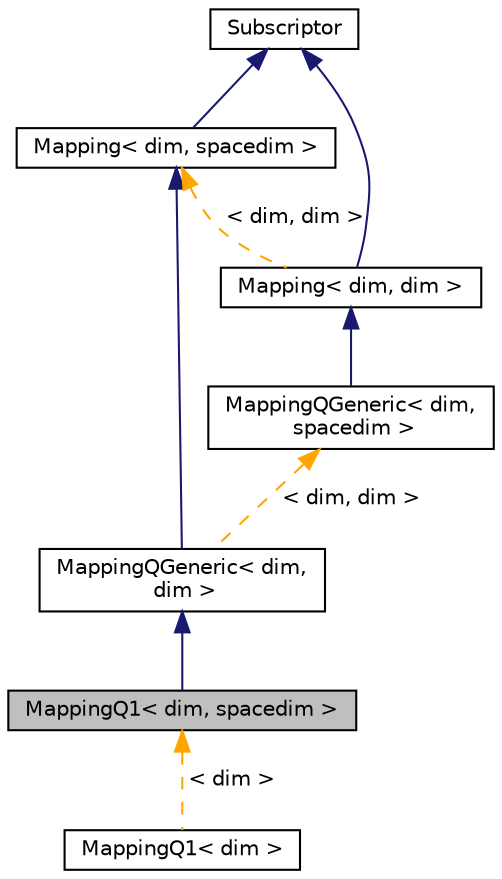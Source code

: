 digraph "MappingQ1&lt; dim, spacedim &gt;"
{
 // LATEX_PDF_SIZE
  edge [fontname="Helvetica",fontsize="10",labelfontname="Helvetica",labelfontsize="10"];
  node [fontname="Helvetica",fontsize="10",shape=record];
  Node1 [label="MappingQ1\< dim, spacedim \>",height=0.2,width=0.4,color="black", fillcolor="grey75", style="filled", fontcolor="black",tooltip=" "];
  Node2 -> Node1 [dir="back",color="midnightblue",fontsize="10",style="solid",fontname="Helvetica"];
  Node2 [label="MappingQGeneric\< dim,\l dim \>",height=0.2,width=0.4,color="black", fillcolor="white", style="filled",URL="$classMappingQGeneric.html",tooltip=" "];
  Node3 -> Node2 [dir="back",color="midnightblue",fontsize="10",style="solid",fontname="Helvetica"];
  Node3 [label="Mapping\< dim, spacedim \>",height=0.2,width=0.4,color="black", fillcolor="white", style="filled",URL="$classMapping.html",tooltip="Abstract base class for mapping classes. This class declares the interface for the functionality to d..."];
  Node4 -> Node3 [dir="back",color="midnightblue",fontsize="10",style="solid",fontname="Helvetica"];
  Node4 [label="Subscriptor",height=0.2,width=0.4,color="black", fillcolor="white", style="filled",URL="$classSubscriptor.html",tooltip=" "];
  Node5 -> Node2 [dir="back",color="orange",fontsize="10",style="dashed",label=" \< dim, dim \>" ,fontname="Helvetica"];
  Node5 [label="MappingQGeneric\< dim,\l spacedim \>",height=0.2,width=0.4,color="black", fillcolor="white", style="filled",URL="$classMappingQGeneric.html",tooltip=" "];
  Node6 -> Node5 [dir="back",color="midnightblue",fontsize="10",style="solid",fontname="Helvetica"];
  Node6 [label="Mapping\< dim, dim \>",height=0.2,width=0.4,color="black", fillcolor="white", style="filled",URL="$classMapping.html",tooltip=" "];
  Node4 -> Node6 [dir="back",color="midnightblue",fontsize="10",style="solid",fontname="Helvetica"];
  Node3 -> Node6 [dir="back",color="orange",fontsize="10",style="dashed",label=" \< dim, dim \>" ,fontname="Helvetica"];
  Node1 -> Node7 [dir="back",color="orange",fontsize="10",style="dashed",label=" \< dim \>" ,fontname="Helvetica"];
  Node7 [label="MappingQ1\< dim \>",height=0.2,width=0.4,color="black", fillcolor="white", style="filled",URL="$classMappingQ1.html",tooltip=" "];
}
